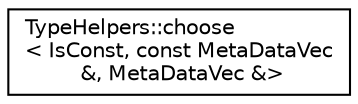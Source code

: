 digraph "Graphical Class Hierarchy"
{
  edge [fontname="Helvetica",fontsize="10",labelfontname="Helvetica",labelfontsize="10"];
  node [fontname="Helvetica",fontsize="10",shape=record];
  rankdir="LR";
  Node0 [label="TypeHelpers::choose\l\< IsConst, const MetaDataVec\l &, MetaDataVec &\>",height=0.2,width=0.4,color="black", fillcolor="white", style="filled",URL="$structTypeHelpers_1_1choose.html"];
}
